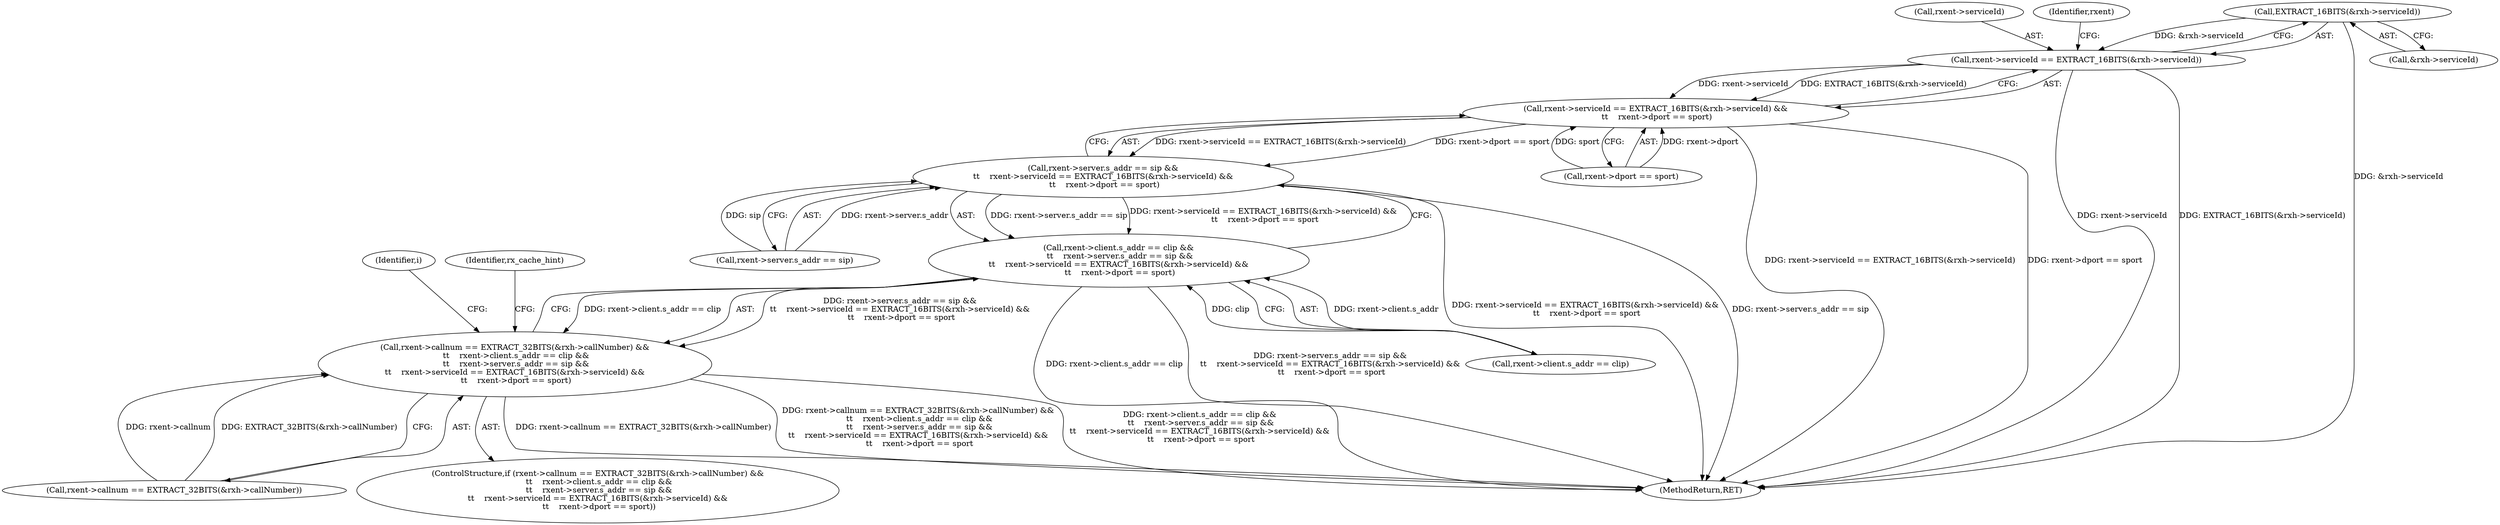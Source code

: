 digraph "0_tcpdump_c24922e692a52121e853a84ead6b9337f4c08a94@pointer" {
"1000174" [label="(Call,EXTRACT_16BITS(&rxh->serviceId))"];
"1000170" [label="(Call,rxent->serviceId == EXTRACT_16BITS(&rxh->serviceId))"];
"1000169" [label="(Call,rxent->serviceId == EXTRACT_16BITS(&rxh->serviceId) &&\n \t\t    rxent->dport == sport)"];
"1000161" [label="(Call,rxent->server.s_addr == sip &&\n\t\t    rxent->serviceId == EXTRACT_16BITS(&rxh->serviceId) &&\n \t\t    rxent->dport == sport)"];
"1000153" [label="(Call,rxent->client.s_addr == clip &&\n \t\t    rxent->server.s_addr == sip &&\n\t\t    rxent->serviceId == EXTRACT_16BITS(&rxh->serviceId) &&\n \t\t    rxent->dport == sport)"];
"1000143" [label="(Call,rxent->callnum == EXTRACT_32BITS(&rxh->callNumber) &&\n \t\t    rxent->client.s_addr == clip &&\n \t\t    rxent->server.s_addr == sip &&\n\t\t    rxent->serviceId == EXTRACT_16BITS(&rxh->serviceId) &&\n \t\t    rxent->dport == sport)"];
"1000209" [label="(MethodReturn,RET)"];
"1000179" [label="(Call,rxent->dport == sport)"];
"1000142" [label="(ControlStructure,if (rxent->callnum == EXTRACT_32BITS(&rxh->callNumber) &&\n \t\t    rxent->client.s_addr == clip &&\n \t\t    rxent->server.s_addr == sip &&\n\t\t    rxent->serviceId == EXTRACT_16BITS(&rxh->serviceId) &&\n \t\t    rxent->dport == sport))"];
"1000171" [label="(Call,rxent->serviceId)"];
"1000154" [label="(Call,rxent->client.s_addr == clip)"];
"1000169" [label="(Call,rxent->serviceId == EXTRACT_16BITS(&rxh->serviceId) &&\n \t\t    rxent->dport == sport)"];
"1000175" [label="(Call,&rxh->serviceId)"];
"1000174" [label="(Call,EXTRACT_16BITS(&rxh->serviceId))"];
"1000186" [label="(Identifier,rx_cache_hint)"];
"1000181" [label="(Identifier,rxent)"];
"1000170" [label="(Call,rxent->serviceId == EXTRACT_16BITS(&rxh->serviceId))"];
"1000144" [label="(Call,rxent->callnum == EXTRACT_32BITS(&rxh->callNumber))"];
"1000199" [label="(Identifier,i)"];
"1000161" [label="(Call,rxent->server.s_addr == sip &&\n\t\t    rxent->serviceId == EXTRACT_16BITS(&rxh->serviceId) &&\n \t\t    rxent->dport == sport)"];
"1000143" [label="(Call,rxent->callnum == EXTRACT_32BITS(&rxh->callNumber) &&\n \t\t    rxent->client.s_addr == clip &&\n \t\t    rxent->server.s_addr == sip &&\n\t\t    rxent->serviceId == EXTRACT_16BITS(&rxh->serviceId) &&\n \t\t    rxent->dport == sport)"];
"1000162" [label="(Call,rxent->server.s_addr == sip)"];
"1000153" [label="(Call,rxent->client.s_addr == clip &&\n \t\t    rxent->server.s_addr == sip &&\n\t\t    rxent->serviceId == EXTRACT_16BITS(&rxh->serviceId) &&\n \t\t    rxent->dport == sport)"];
"1000174" -> "1000170"  [label="AST: "];
"1000174" -> "1000175"  [label="CFG: "];
"1000175" -> "1000174"  [label="AST: "];
"1000170" -> "1000174"  [label="CFG: "];
"1000174" -> "1000209"  [label="DDG: &rxh->serviceId"];
"1000174" -> "1000170"  [label="DDG: &rxh->serviceId"];
"1000170" -> "1000169"  [label="AST: "];
"1000171" -> "1000170"  [label="AST: "];
"1000181" -> "1000170"  [label="CFG: "];
"1000169" -> "1000170"  [label="CFG: "];
"1000170" -> "1000209"  [label="DDG: rxent->serviceId"];
"1000170" -> "1000209"  [label="DDG: EXTRACT_16BITS(&rxh->serviceId)"];
"1000170" -> "1000169"  [label="DDG: rxent->serviceId"];
"1000170" -> "1000169"  [label="DDG: EXTRACT_16BITS(&rxh->serviceId)"];
"1000169" -> "1000161"  [label="AST: "];
"1000169" -> "1000179"  [label="CFG: "];
"1000179" -> "1000169"  [label="AST: "];
"1000161" -> "1000169"  [label="CFG: "];
"1000169" -> "1000209"  [label="DDG: rxent->serviceId == EXTRACT_16BITS(&rxh->serviceId)"];
"1000169" -> "1000209"  [label="DDG: rxent->dport == sport"];
"1000169" -> "1000161"  [label="DDG: rxent->serviceId == EXTRACT_16BITS(&rxh->serviceId)"];
"1000169" -> "1000161"  [label="DDG: rxent->dport == sport"];
"1000179" -> "1000169"  [label="DDG: rxent->dport"];
"1000179" -> "1000169"  [label="DDG: sport"];
"1000161" -> "1000153"  [label="AST: "];
"1000161" -> "1000162"  [label="CFG: "];
"1000162" -> "1000161"  [label="AST: "];
"1000153" -> "1000161"  [label="CFG: "];
"1000161" -> "1000209"  [label="DDG: rxent->serviceId == EXTRACT_16BITS(&rxh->serviceId) &&\n \t\t    rxent->dport == sport"];
"1000161" -> "1000209"  [label="DDG: rxent->server.s_addr == sip"];
"1000161" -> "1000153"  [label="DDG: rxent->server.s_addr == sip"];
"1000161" -> "1000153"  [label="DDG: rxent->serviceId == EXTRACT_16BITS(&rxh->serviceId) &&\n \t\t    rxent->dport == sport"];
"1000162" -> "1000161"  [label="DDG: rxent->server.s_addr"];
"1000162" -> "1000161"  [label="DDG: sip"];
"1000153" -> "1000143"  [label="AST: "];
"1000153" -> "1000154"  [label="CFG: "];
"1000154" -> "1000153"  [label="AST: "];
"1000143" -> "1000153"  [label="CFG: "];
"1000153" -> "1000209"  [label="DDG: rxent->client.s_addr == clip"];
"1000153" -> "1000209"  [label="DDG: rxent->server.s_addr == sip &&\n\t\t    rxent->serviceId == EXTRACT_16BITS(&rxh->serviceId) &&\n \t\t    rxent->dport == sport"];
"1000153" -> "1000143"  [label="DDG: rxent->client.s_addr == clip"];
"1000153" -> "1000143"  [label="DDG: rxent->server.s_addr == sip &&\n\t\t    rxent->serviceId == EXTRACT_16BITS(&rxh->serviceId) &&\n \t\t    rxent->dport == sport"];
"1000154" -> "1000153"  [label="DDG: rxent->client.s_addr"];
"1000154" -> "1000153"  [label="DDG: clip"];
"1000143" -> "1000142"  [label="AST: "];
"1000143" -> "1000144"  [label="CFG: "];
"1000144" -> "1000143"  [label="AST: "];
"1000186" -> "1000143"  [label="CFG: "];
"1000199" -> "1000143"  [label="CFG: "];
"1000143" -> "1000209"  [label="DDG: rxent->client.s_addr == clip &&\n \t\t    rxent->server.s_addr == sip &&\n\t\t    rxent->serviceId == EXTRACT_16BITS(&rxh->serviceId) &&\n \t\t    rxent->dport == sport"];
"1000143" -> "1000209"  [label="DDG: rxent->callnum == EXTRACT_32BITS(&rxh->callNumber)"];
"1000143" -> "1000209"  [label="DDG: rxent->callnum == EXTRACT_32BITS(&rxh->callNumber) &&\n \t\t    rxent->client.s_addr == clip &&\n \t\t    rxent->server.s_addr == sip &&\n\t\t    rxent->serviceId == EXTRACT_16BITS(&rxh->serviceId) &&\n \t\t    rxent->dport == sport"];
"1000144" -> "1000143"  [label="DDG: rxent->callnum"];
"1000144" -> "1000143"  [label="DDG: EXTRACT_32BITS(&rxh->callNumber)"];
}
